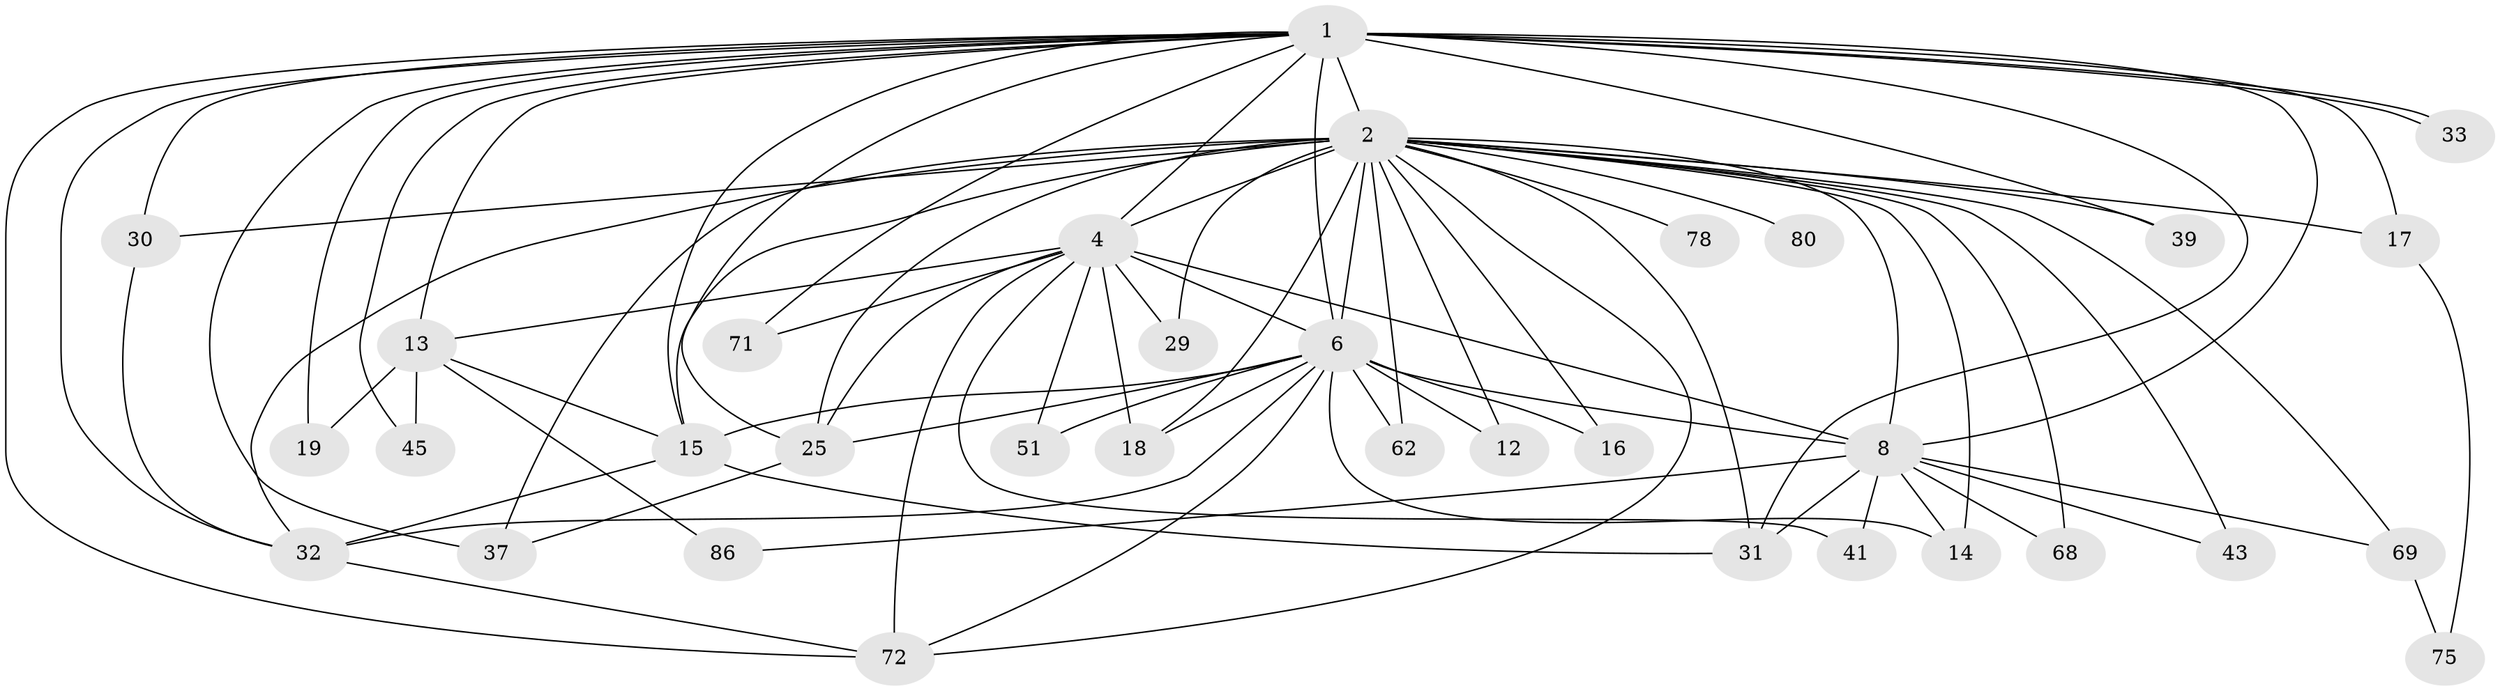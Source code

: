 // original degree distribution, {19: 0.008771929824561403, 21: 0.008771929824561403, 32: 0.008771929824561403, 27: 0.008771929824561403, 22: 0.008771929824561403, 24: 0.008771929824561403, 18: 0.017543859649122806, 20: 0.017543859649122806, 4: 0.10526315789473684, 3: 0.24561403508771928, 6: 0.03508771929824561, 2: 0.5, 5: 0.02631578947368421}
// Generated by graph-tools (version 1.1) at 2025/17/03/04/25 18:17:54]
// undirected, 34 vertices, 81 edges
graph export_dot {
graph [start="1"]
  node [color=gray90,style=filled];
  1 [super="+67+48+10+83"];
  2 [super="+44+22+28+3+40+24"];
  4 [super="+11+97"];
  6 [super="+81+7+23"];
  8 [super="+9+46"];
  12;
  13;
  14;
  15 [super="+87+89+79"];
  16;
  17;
  18;
  19;
  25 [super="+88+52+76"];
  29;
  30 [super="+63"];
  31 [super="+60"];
  32 [super="+35+77"];
  33;
  37 [super="+59"];
  39;
  41;
  43;
  45;
  51;
  62;
  68;
  69;
  71;
  72 [super="+90"];
  75;
  78;
  80 [super="+111"];
  86;
  1 -- 2 [weight=9];
  1 -- 4 [weight=3];
  1 -- 6 [weight=4];
  1 -- 8 [weight=5];
  1 -- 31;
  1 -- 32;
  1 -- 33;
  1 -- 33;
  1 -- 39;
  1 -- 71;
  1 -- 30 [weight=2];
  1 -- 37 [weight=2];
  1 -- 72;
  1 -- 13;
  1 -- 45;
  1 -- 15;
  1 -- 17;
  1 -- 19;
  1 -- 25;
  2 -- 4 [weight=9];
  2 -- 6 [weight=12];
  2 -- 8 [weight=17];
  2 -- 12 [weight=2];
  2 -- 14;
  2 -- 30 [weight=3];
  2 -- 37 [weight=2];
  2 -- 68;
  2 -- 15;
  2 -- 69;
  2 -- 78 [weight=2];
  2 -- 16 [weight=2];
  2 -- 17;
  2 -- 18;
  2 -- 80 [weight=3];
  2 -- 25;
  2 -- 29;
  2 -- 31;
  2 -- 32;
  2 -- 39;
  2 -- 43;
  2 -- 62;
  2 -- 72;
  4 -- 6 [weight=5];
  4 -- 8 [weight=4];
  4 -- 13;
  4 -- 18;
  4 -- 25;
  4 -- 29;
  4 -- 41;
  4 -- 51;
  4 -- 71;
  4 -- 72;
  6 -- 8 [weight=8];
  6 -- 12;
  6 -- 15 [weight=3];
  6 -- 32;
  6 -- 51;
  6 -- 62;
  6 -- 72;
  6 -- 25 [weight=3];
  6 -- 14;
  6 -- 16;
  6 -- 18 [weight=2];
  8 -- 31;
  8 -- 41;
  8 -- 43;
  8 -- 86;
  8 -- 68;
  8 -- 14;
  8 -- 69;
  13 -- 19;
  13 -- 45;
  13 -- 86;
  13 -- 15;
  15 -- 31;
  15 -- 32;
  17 -- 75;
  25 -- 37;
  30 -- 32;
  32 -- 72;
  69 -- 75;
}
